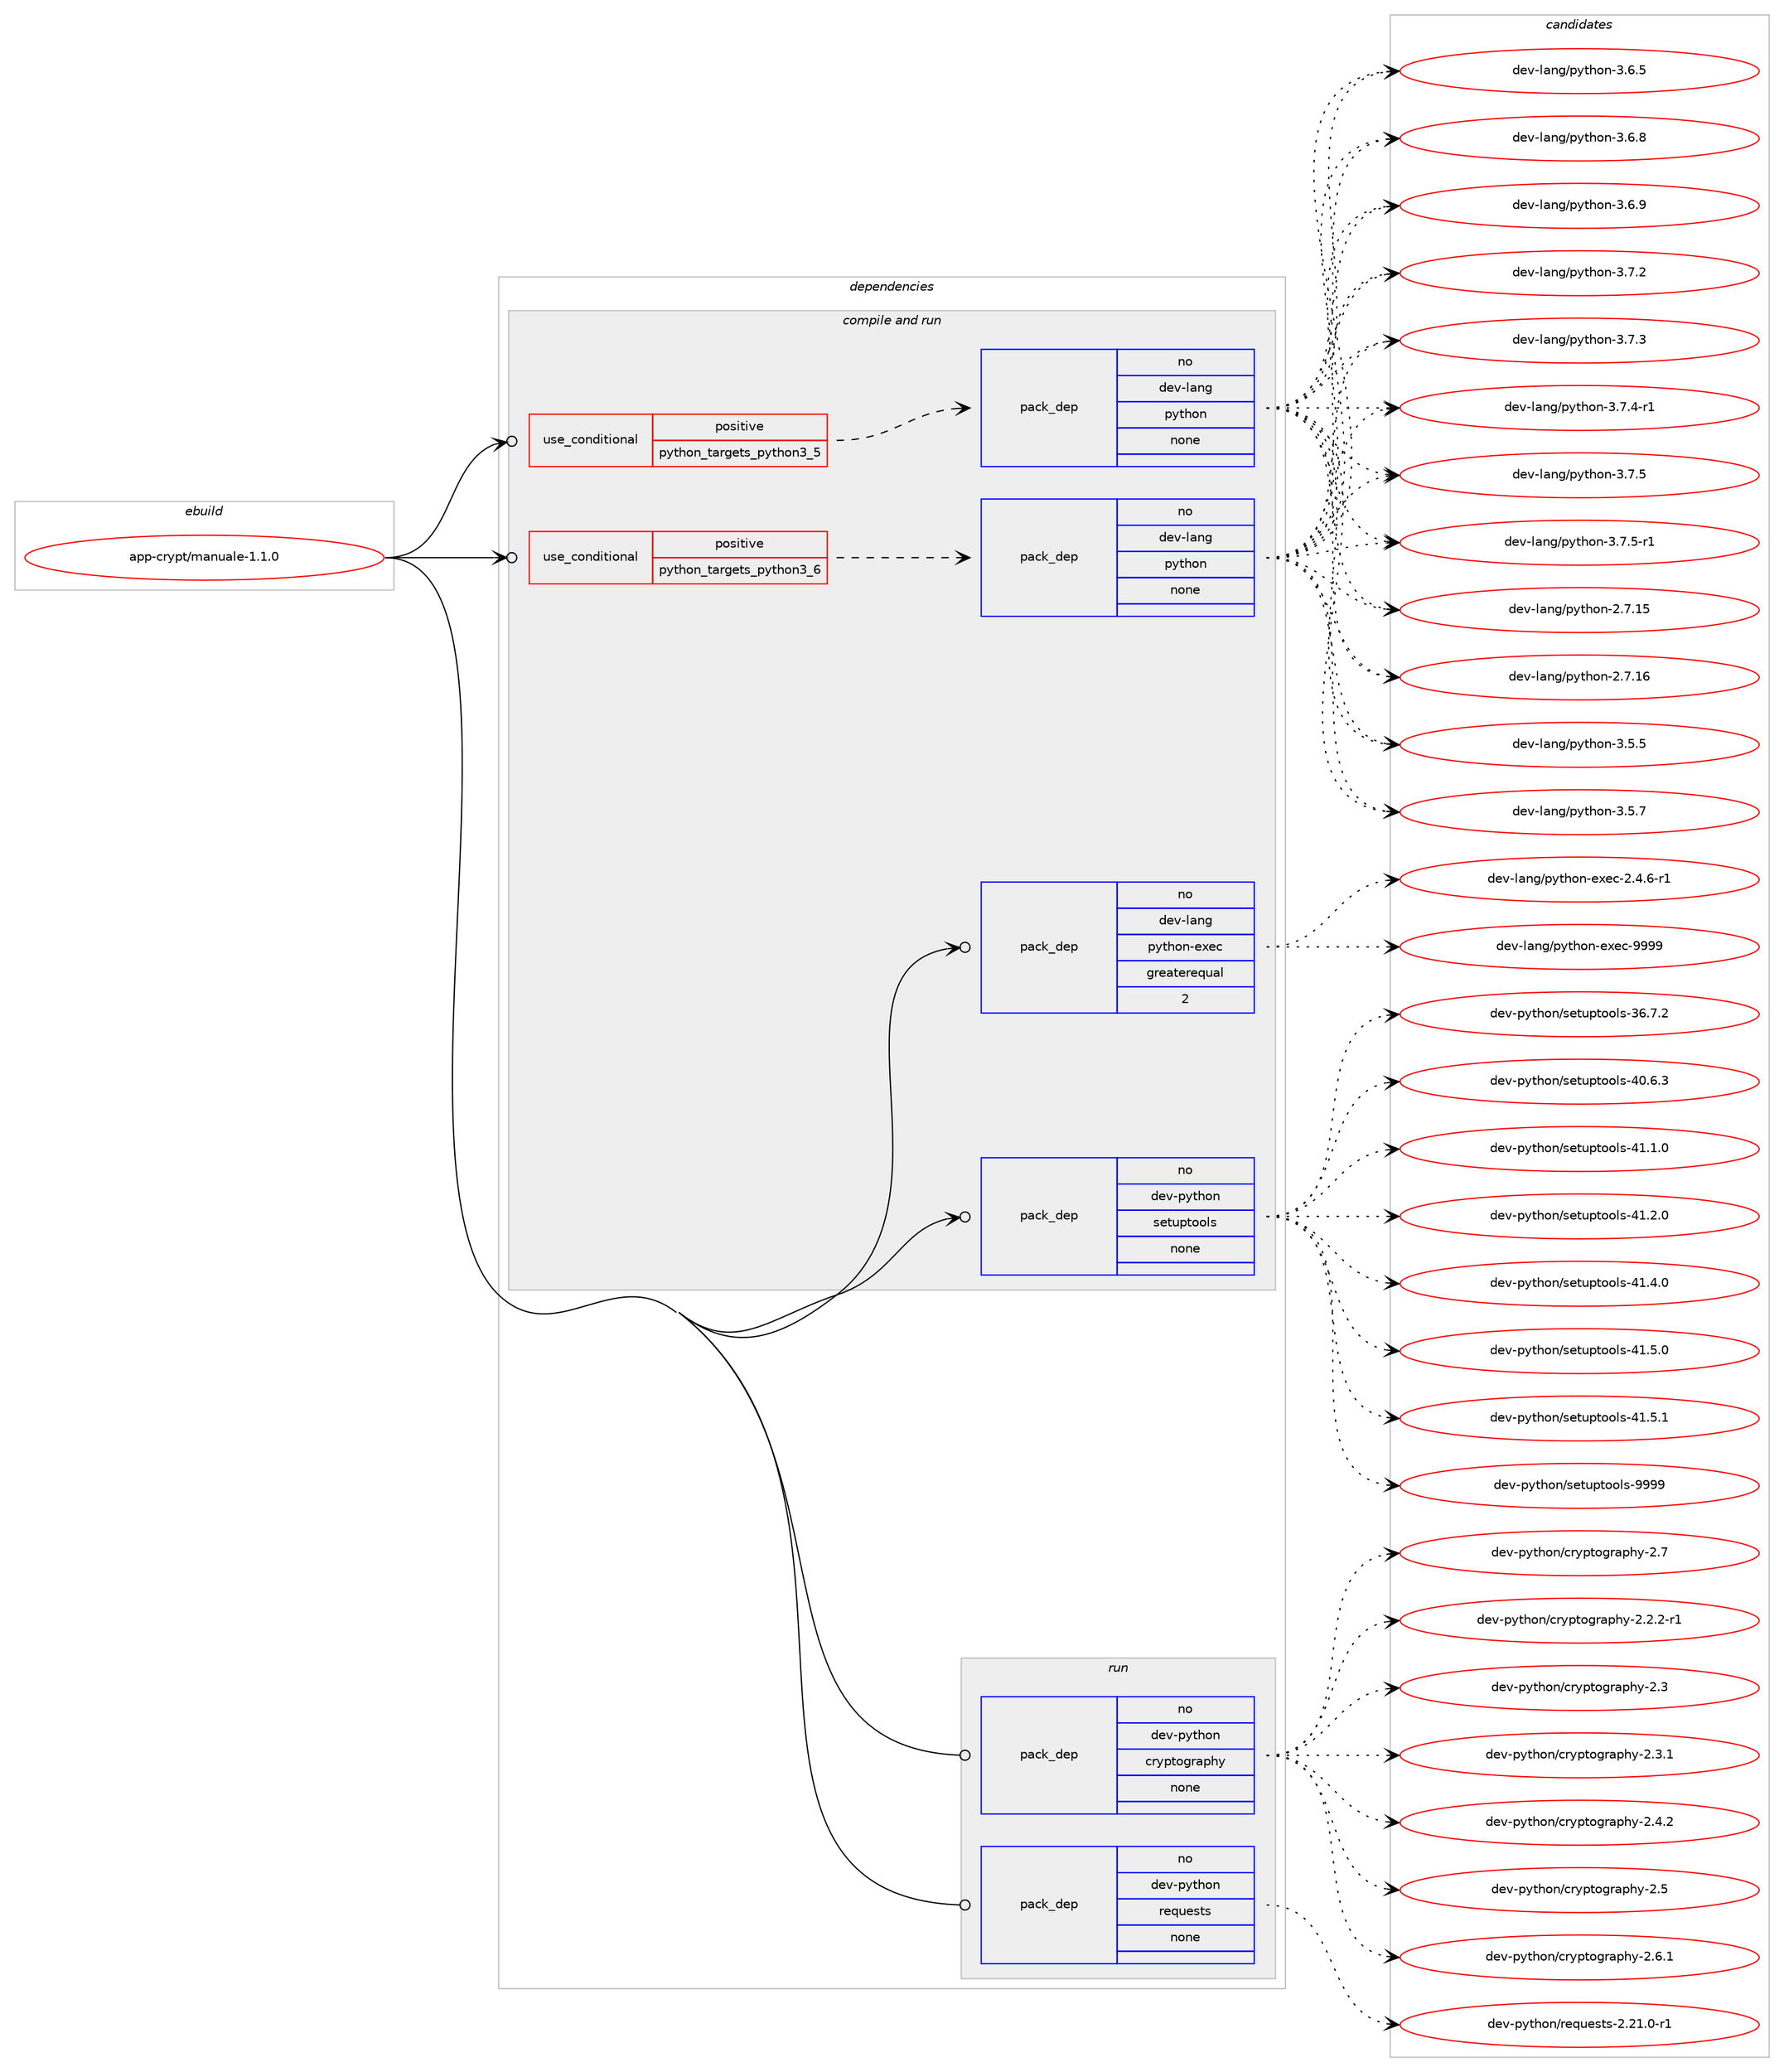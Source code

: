 digraph prolog {

# *************
# Graph options
# *************

newrank=true;
concentrate=true;
compound=true;
graph [rankdir=LR,fontname=Helvetica,fontsize=10,ranksep=1.5];#, ranksep=2.5, nodesep=0.2];
edge  [arrowhead=vee];
node  [fontname=Helvetica,fontsize=10];

# **********
# The ebuild
# **********

subgraph cluster_leftcol {
color=gray;
rank=same;
label=<<i>ebuild</i>>;
id [label="app-crypt/manuale-1.1.0", color=red, width=4, href="../app-crypt/manuale-1.1.0.svg"];
}

# ****************
# The dependencies
# ****************

subgraph cluster_midcol {
color=gray;
label=<<i>dependencies</i>>;
subgraph cluster_compile {
fillcolor="#eeeeee";
style=filled;
label=<<i>compile</i>>;
}
subgraph cluster_compileandrun {
fillcolor="#eeeeee";
style=filled;
label=<<i>compile and run</i>>;
subgraph cond113881 {
dependency477472 [label=<<TABLE BORDER="0" CELLBORDER="1" CELLSPACING="0" CELLPADDING="4"><TR><TD ROWSPAN="3" CELLPADDING="10">use_conditional</TD></TR><TR><TD>positive</TD></TR><TR><TD>python_targets_python3_5</TD></TR></TABLE>>, shape=none, color=red];
subgraph pack354909 {
dependency477473 [label=<<TABLE BORDER="0" CELLBORDER="1" CELLSPACING="0" CELLPADDING="4" WIDTH="220"><TR><TD ROWSPAN="6" CELLPADDING="30">pack_dep</TD></TR><TR><TD WIDTH="110">no</TD></TR><TR><TD>dev-lang</TD></TR><TR><TD>python</TD></TR><TR><TD>none</TD></TR><TR><TD></TD></TR></TABLE>>, shape=none, color=blue];
}
dependency477472:e -> dependency477473:w [weight=20,style="dashed",arrowhead="vee"];
}
id:e -> dependency477472:w [weight=20,style="solid",arrowhead="odotvee"];
subgraph cond113882 {
dependency477474 [label=<<TABLE BORDER="0" CELLBORDER="1" CELLSPACING="0" CELLPADDING="4"><TR><TD ROWSPAN="3" CELLPADDING="10">use_conditional</TD></TR><TR><TD>positive</TD></TR><TR><TD>python_targets_python3_6</TD></TR></TABLE>>, shape=none, color=red];
subgraph pack354910 {
dependency477475 [label=<<TABLE BORDER="0" CELLBORDER="1" CELLSPACING="0" CELLPADDING="4" WIDTH="220"><TR><TD ROWSPAN="6" CELLPADDING="30">pack_dep</TD></TR><TR><TD WIDTH="110">no</TD></TR><TR><TD>dev-lang</TD></TR><TR><TD>python</TD></TR><TR><TD>none</TD></TR><TR><TD></TD></TR></TABLE>>, shape=none, color=blue];
}
dependency477474:e -> dependency477475:w [weight=20,style="dashed",arrowhead="vee"];
}
id:e -> dependency477474:w [weight=20,style="solid",arrowhead="odotvee"];
subgraph pack354911 {
dependency477476 [label=<<TABLE BORDER="0" CELLBORDER="1" CELLSPACING="0" CELLPADDING="4" WIDTH="220"><TR><TD ROWSPAN="6" CELLPADDING="30">pack_dep</TD></TR><TR><TD WIDTH="110">no</TD></TR><TR><TD>dev-lang</TD></TR><TR><TD>python-exec</TD></TR><TR><TD>greaterequal</TD></TR><TR><TD>2</TD></TR></TABLE>>, shape=none, color=blue];
}
id:e -> dependency477476:w [weight=20,style="solid",arrowhead="odotvee"];
subgraph pack354912 {
dependency477477 [label=<<TABLE BORDER="0" CELLBORDER="1" CELLSPACING="0" CELLPADDING="4" WIDTH="220"><TR><TD ROWSPAN="6" CELLPADDING="30">pack_dep</TD></TR><TR><TD WIDTH="110">no</TD></TR><TR><TD>dev-python</TD></TR><TR><TD>setuptools</TD></TR><TR><TD>none</TD></TR><TR><TD></TD></TR></TABLE>>, shape=none, color=blue];
}
id:e -> dependency477477:w [weight=20,style="solid",arrowhead="odotvee"];
}
subgraph cluster_run {
fillcolor="#eeeeee";
style=filled;
label=<<i>run</i>>;
subgraph pack354913 {
dependency477478 [label=<<TABLE BORDER="0" CELLBORDER="1" CELLSPACING="0" CELLPADDING="4" WIDTH="220"><TR><TD ROWSPAN="6" CELLPADDING="30">pack_dep</TD></TR><TR><TD WIDTH="110">no</TD></TR><TR><TD>dev-python</TD></TR><TR><TD>cryptography</TD></TR><TR><TD>none</TD></TR><TR><TD></TD></TR></TABLE>>, shape=none, color=blue];
}
id:e -> dependency477478:w [weight=20,style="solid",arrowhead="odot"];
subgraph pack354914 {
dependency477479 [label=<<TABLE BORDER="0" CELLBORDER="1" CELLSPACING="0" CELLPADDING="4" WIDTH="220"><TR><TD ROWSPAN="6" CELLPADDING="30">pack_dep</TD></TR><TR><TD WIDTH="110">no</TD></TR><TR><TD>dev-python</TD></TR><TR><TD>requests</TD></TR><TR><TD>none</TD></TR><TR><TD></TD></TR></TABLE>>, shape=none, color=blue];
}
id:e -> dependency477479:w [weight=20,style="solid",arrowhead="odot"];
}
}

# **************
# The candidates
# **************

subgraph cluster_choices {
rank=same;
color=gray;
label=<<i>candidates</i>>;

subgraph choice354909 {
color=black;
nodesep=1;
choice10010111845108971101034711212111610411111045504655464953 [label="dev-lang/python-2.7.15", color=red, width=4,href="../dev-lang/python-2.7.15.svg"];
choice10010111845108971101034711212111610411111045504655464954 [label="dev-lang/python-2.7.16", color=red, width=4,href="../dev-lang/python-2.7.16.svg"];
choice100101118451089711010347112121116104111110455146534653 [label="dev-lang/python-3.5.5", color=red, width=4,href="../dev-lang/python-3.5.5.svg"];
choice100101118451089711010347112121116104111110455146534655 [label="dev-lang/python-3.5.7", color=red, width=4,href="../dev-lang/python-3.5.7.svg"];
choice100101118451089711010347112121116104111110455146544653 [label="dev-lang/python-3.6.5", color=red, width=4,href="../dev-lang/python-3.6.5.svg"];
choice100101118451089711010347112121116104111110455146544656 [label="dev-lang/python-3.6.8", color=red, width=4,href="../dev-lang/python-3.6.8.svg"];
choice100101118451089711010347112121116104111110455146544657 [label="dev-lang/python-3.6.9", color=red, width=4,href="../dev-lang/python-3.6.9.svg"];
choice100101118451089711010347112121116104111110455146554650 [label="dev-lang/python-3.7.2", color=red, width=4,href="../dev-lang/python-3.7.2.svg"];
choice100101118451089711010347112121116104111110455146554651 [label="dev-lang/python-3.7.3", color=red, width=4,href="../dev-lang/python-3.7.3.svg"];
choice1001011184510897110103471121211161041111104551465546524511449 [label="dev-lang/python-3.7.4-r1", color=red, width=4,href="../dev-lang/python-3.7.4-r1.svg"];
choice100101118451089711010347112121116104111110455146554653 [label="dev-lang/python-3.7.5", color=red, width=4,href="../dev-lang/python-3.7.5.svg"];
choice1001011184510897110103471121211161041111104551465546534511449 [label="dev-lang/python-3.7.5-r1", color=red, width=4,href="../dev-lang/python-3.7.5-r1.svg"];
dependency477473:e -> choice10010111845108971101034711212111610411111045504655464953:w [style=dotted,weight="100"];
dependency477473:e -> choice10010111845108971101034711212111610411111045504655464954:w [style=dotted,weight="100"];
dependency477473:e -> choice100101118451089711010347112121116104111110455146534653:w [style=dotted,weight="100"];
dependency477473:e -> choice100101118451089711010347112121116104111110455146534655:w [style=dotted,weight="100"];
dependency477473:e -> choice100101118451089711010347112121116104111110455146544653:w [style=dotted,weight="100"];
dependency477473:e -> choice100101118451089711010347112121116104111110455146544656:w [style=dotted,weight="100"];
dependency477473:e -> choice100101118451089711010347112121116104111110455146544657:w [style=dotted,weight="100"];
dependency477473:e -> choice100101118451089711010347112121116104111110455146554650:w [style=dotted,weight="100"];
dependency477473:e -> choice100101118451089711010347112121116104111110455146554651:w [style=dotted,weight="100"];
dependency477473:e -> choice1001011184510897110103471121211161041111104551465546524511449:w [style=dotted,weight="100"];
dependency477473:e -> choice100101118451089711010347112121116104111110455146554653:w [style=dotted,weight="100"];
dependency477473:e -> choice1001011184510897110103471121211161041111104551465546534511449:w [style=dotted,weight="100"];
}
subgraph choice354910 {
color=black;
nodesep=1;
choice10010111845108971101034711212111610411111045504655464953 [label="dev-lang/python-2.7.15", color=red, width=4,href="../dev-lang/python-2.7.15.svg"];
choice10010111845108971101034711212111610411111045504655464954 [label="dev-lang/python-2.7.16", color=red, width=4,href="../dev-lang/python-2.7.16.svg"];
choice100101118451089711010347112121116104111110455146534653 [label="dev-lang/python-3.5.5", color=red, width=4,href="../dev-lang/python-3.5.5.svg"];
choice100101118451089711010347112121116104111110455146534655 [label="dev-lang/python-3.5.7", color=red, width=4,href="../dev-lang/python-3.5.7.svg"];
choice100101118451089711010347112121116104111110455146544653 [label="dev-lang/python-3.6.5", color=red, width=4,href="../dev-lang/python-3.6.5.svg"];
choice100101118451089711010347112121116104111110455146544656 [label="dev-lang/python-3.6.8", color=red, width=4,href="../dev-lang/python-3.6.8.svg"];
choice100101118451089711010347112121116104111110455146544657 [label="dev-lang/python-3.6.9", color=red, width=4,href="../dev-lang/python-3.6.9.svg"];
choice100101118451089711010347112121116104111110455146554650 [label="dev-lang/python-3.7.2", color=red, width=4,href="../dev-lang/python-3.7.2.svg"];
choice100101118451089711010347112121116104111110455146554651 [label="dev-lang/python-3.7.3", color=red, width=4,href="../dev-lang/python-3.7.3.svg"];
choice1001011184510897110103471121211161041111104551465546524511449 [label="dev-lang/python-3.7.4-r1", color=red, width=4,href="../dev-lang/python-3.7.4-r1.svg"];
choice100101118451089711010347112121116104111110455146554653 [label="dev-lang/python-3.7.5", color=red, width=4,href="../dev-lang/python-3.7.5.svg"];
choice1001011184510897110103471121211161041111104551465546534511449 [label="dev-lang/python-3.7.5-r1", color=red, width=4,href="../dev-lang/python-3.7.5-r1.svg"];
dependency477475:e -> choice10010111845108971101034711212111610411111045504655464953:w [style=dotted,weight="100"];
dependency477475:e -> choice10010111845108971101034711212111610411111045504655464954:w [style=dotted,weight="100"];
dependency477475:e -> choice100101118451089711010347112121116104111110455146534653:w [style=dotted,weight="100"];
dependency477475:e -> choice100101118451089711010347112121116104111110455146534655:w [style=dotted,weight="100"];
dependency477475:e -> choice100101118451089711010347112121116104111110455146544653:w [style=dotted,weight="100"];
dependency477475:e -> choice100101118451089711010347112121116104111110455146544656:w [style=dotted,weight="100"];
dependency477475:e -> choice100101118451089711010347112121116104111110455146544657:w [style=dotted,weight="100"];
dependency477475:e -> choice100101118451089711010347112121116104111110455146554650:w [style=dotted,weight="100"];
dependency477475:e -> choice100101118451089711010347112121116104111110455146554651:w [style=dotted,weight="100"];
dependency477475:e -> choice1001011184510897110103471121211161041111104551465546524511449:w [style=dotted,weight="100"];
dependency477475:e -> choice100101118451089711010347112121116104111110455146554653:w [style=dotted,weight="100"];
dependency477475:e -> choice1001011184510897110103471121211161041111104551465546534511449:w [style=dotted,weight="100"];
}
subgraph choice354911 {
color=black;
nodesep=1;
choice10010111845108971101034711212111610411111045101120101994550465246544511449 [label="dev-lang/python-exec-2.4.6-r1", color=red, width=4,href="../dev-lang/python-exec-2.4.6-r1.svg"];
choice10010111845108971101034711212111610411111045101120101994557575757 [label="dev-lang/python-exec-9999", color=red, width=4,href="../dev-lang/python-exec-9999.svg"];
dependency477476:e -> choice10010111845108971101034711212111610411111045101120101994550465246544511449:w [style=dotted,weight="100"];
dependency477476:e -> choice10010111845108971101034711212111610411111045101120101994557575757:w [style=dotted,weight="100"];
}
subgraph choice354912 {
color=black;
nodesep=1;
choice100101118451121211161041111104711510111611711211611111110811545515446554650 [label="dev-python/setuptools-36.7.2", color=red, width=4,href="../dev-python/setuptools-36.7.2.svg"];
choice100101118451121211161041111104711510111611711211611111110811545524846544651 [label="dev-python/setuptools-40.6.3", color=red, width=4,href="../dev-python/setuptools-40.6.3.svg"];
choice100101118451121211161041111104711510111611711211611111110811545524946494648 [label="dev-python/setuptools-41.1.0", color=red, width=4,href="../dev-python/setuptools-41.1.0.svg"];
choice100101118451121211161041111104711510111611711211611111110811545524946504648 [label="dev-python/setuptools-41.2.0", color=red, width=4,href="../dev-python/setuptools-41.2.0.svg"];
choice100101118451121211161041111104711510111611711211611111110811545524946524648 [label="dev-python/setuptools-41.4.0", color=red, width=4,href="../dev-python/setuptools-41.4.0.svg"];
choice100101118451121211161041111104711510111611711211611111110811545524946534648 [label="dev-python/setuptools-41.5.0", color=red, width=4,href="../dev-python/setuptools-41.5.0.svg"];
choice100101118451121211161041111104711510111611711211611111110811545524946534649 [label="dev-python/setuptools-41.5.1", color=red, width=4,href="../dev-python/setuptools-41.5.1.svg"];
choice10010111845112121116104111110471151011161171121161111111081154557575757 [label="dev-python/setuptools-9999", color=red, width=4,href="../dev-python/setuptools-9999.svg"];
dependency477477:e -> choice100101118451121211161041111104711510111611711211611111110811545515446554650:w [style=dotted,weight="100"];
dependency477477:e -> choice100101118451121211161041111104711510111611711211611111110811545524846544651:w [style=dotted,weight="100"];
dependency477477:e -> choice100101118451121211161041111104711510111611711211611111110811545524946494648:w [style=dotted,weight="100"];
dependency477477:e -> choice100101118451121211161041111104711510111611711211611111110811545524946504648:w [style=dotted,weight="100"];
dependency477477:e -> choice100101118451121211161041111104711510111611711211611111110811545524946524648:w [style=dotted,weight="100"];
dependency477477:e -> choice100101118451121211161041111104711510111611711211611111110811545524946534648:w [style=dotted,weight="100"];
dependency477477:e -> choice100101118451121211161041111104711510111611711211611111110811545524946534649:w [style=dotted,weight="100"];
dependency477477:e -> choice10010111845112121116104111110471151011161171121161111111081154557575757:w [style=dotted,weight="100"];
}
subgraph choice354913 {
color=black;
nodesep=1;
choice100101118451121211161041111104799114121112116111103114971121041214550465046504511449 [label="dev-python/cryptography-2.2.2-r1", color=red, width=4,href="../dev-python/cryptography-2.2.2-r1.svg"];
choice1001011184511212111610411111047991141211121161111031149711210412145504651 [label="dev-python/cryptography-2.3", color=red, width=4,href="../dev-python/cryptography-2.3.svg"];
choice10010111845112121116104111110479911412111211611110311497112104121455046514649 [label="dev-python/cryptography-2.3.1", color=red, width=4,href="../dev-python/cryptography-2.3.1.svg"];
choice10010111845112121116104111110479911412111211611110311497112104121455046524650 [label="dev-python/cryptography-2.4.2", color=red, width=4,href="../dev-python/cryptography-2.4.2.svg"];
choice1001011184511212111610411111047991141211121161111031149711210412145504653 [label="dev-python/cryptography-2.5", color=red, width=4,href="../dev-python/cryptography-2.5.svg"];
choice10010111845112121116104111110479911412111211611110311497112104121455046544649 [label="dev-python/cryptography-2.6.1", color=red, width=4,href="../dev-python/cryptography-2.6.1.svg"];
choice1001011184511212111610411111047991141211121161111031149711210412145504655 [label="dev-python/cryptography-2.7", color=red, width=4,href="../dev-python/cryptography-2.7.svg"];
dependency477478:e -> choice100101118451121211161041111104799114121112116111103114971121041214550465046504511449:w [style=dotted,weight="100"];
dependency477478:e -> choice1001011184511212111610411111047991141211121161111031149711210412145504651:w [style=dotted,weight="100"];
dependency477478:e -> choice10010111845112121116104111110479911412111211611110311497112104121455046514649:w [style=dotted,weight="100"];
dependency477478:e -> choice10010111845112121116104111110479911412111211611110311497112104121455046524650:w [style=dotted,weight="100"];
dependency477478:e -> choice1001011184511212111610411111047991141211121161111031149711210412145504653:w [style=dotted,weight="100"];
dependency477478:e -> choice10010111845112121116104111110479911412111211611110311497112104121455046544649:w [style=dotted,weight="100"];
dependency477478:e -> choice1001011184511212111610411111047991141211121161111031149711210412145504655:w [style=dotted,weight="100"];
}
subgraph choice354914 {
color=black;
nodesep=1;
choice1001011184511212111610411111047114101113117101115116115455046504946484511449 [label="dev-python/requests-2.21.0-r1", color=red, width=4,href="../dev-python/requests-2.21.0-r1.svg"];
dependency477479:e -> choice1001011184511212111610411111047114101113117101115116115455046504946484511449:w [style=dotted,weight="100"];
}
}

}

